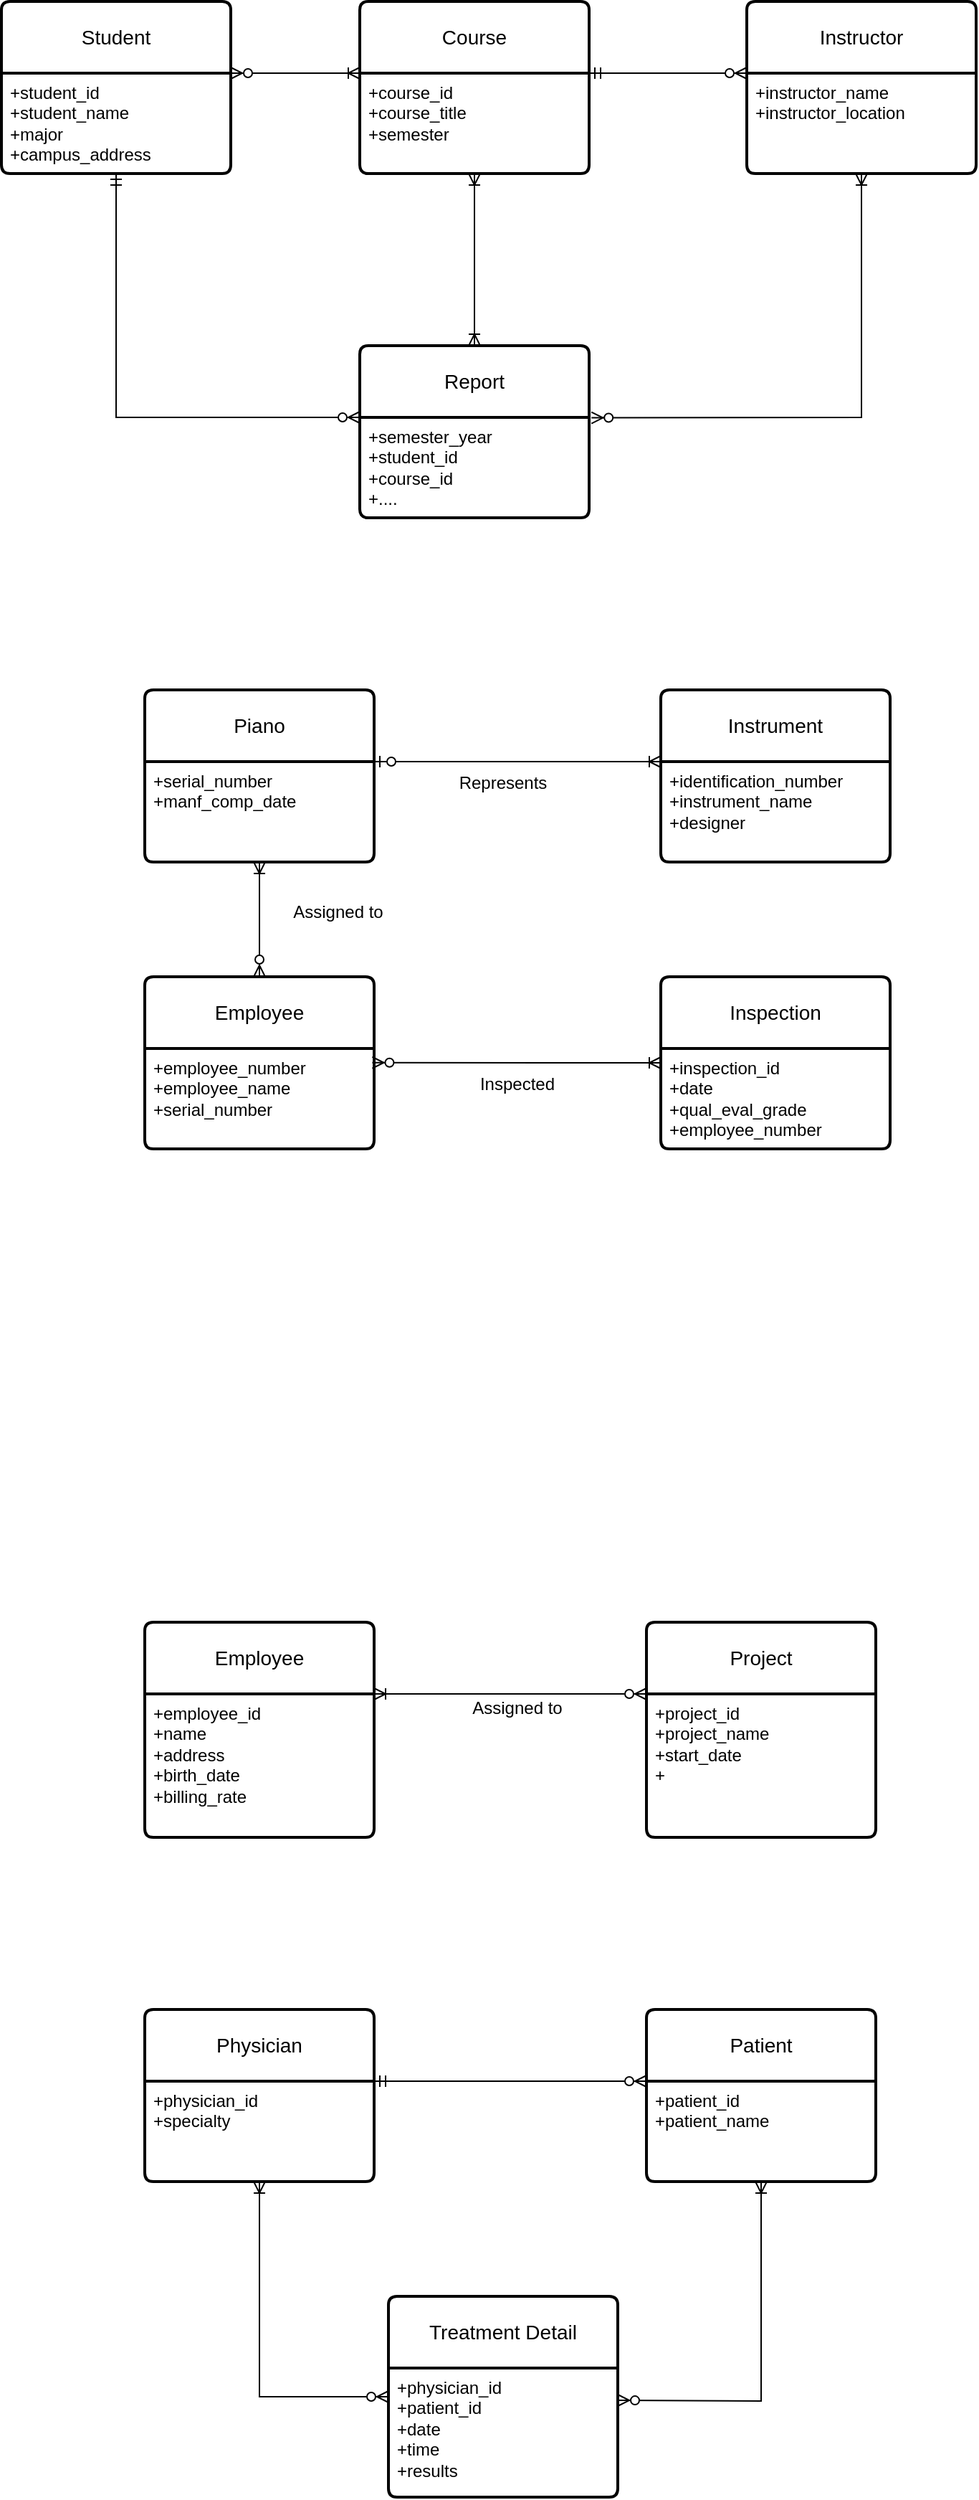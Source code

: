<mxfile version="21.1.7" type="github">
  <diagram name="Page-1" id="7PempzgWiUFxhsi43Qc2">
    <mxGraphModel dx="1370" dy="557" grid="1" gridSize="10" guides="1" tooltips="1" connect="1" arrows="1" fold="1" page="1" pageScale="1" pageWidth="850" pageHeight="1100" math="0" shadow="0">
      <root>
        <mxCell id="0" />
        <mxCell id="1" parent="0" />
        <mxCell id="xl35bQk_xtfxMdvA1Ot9-12" value="Piano" style="swimlane;childLayout=stackLayout;horizontal=1;startSize=50;horizontalStack=0;rounded=1;fontSize=14;fontStyle=0;strokeWidth=2;resizeParent=0;resizeLast=1;shadow=0;dashed=0;align=center;arcSize=4;whiteSpace=wrap;html=1;" vertex="1" parent="1">
          <mxGeometry x="100" y="520" width="160" height="120" as="geometry" />
        </mxCell>
        <mxCell id="xl35bQk_xtfxMdvA1Ot9-13" value="+serial_number&lt;br&gt;+manf_comp_date&lt;br&gt;" style="align=left;strokeColor=none;fillColor=none;spacingLeft=4;fontSize=12;verticalAlign=top;resizable=0;rotatable=0;part=1;html=1;" vertex="1" parent="xl35bQk_xtfxMdvA1Ot9-12">
          <mxGeometry y="50" width="160" height="70" as="geometry" />
        </mxCell>
        <mxCell id="xl35bQk_xtfxMdvA1Ot9-14" value="Instrument" style="swimlane;childLayout=stackLayout;horizontal=1;startSize=50;horizontalStack=0;rounded=1;fontSize=14;fontStyle=0;strokeWidth=2;resizeParent=0;resizeLast=1;shadow=0;dashed=0;align=center;arcSize=4;whiteSpace=wrap;html=1;" vertex="1" parent="1">
          <mxGeometry x="460" y="520" width="160" height="120" as="geometry" />
        </mxCell>
        <mxCell id="xl35bQk_xtfxMdvA1Ot9-15" value="+identification_number&lt;br&gt;+instrument_name&lt;br&gt;+designer" style="align=left;strokeColor=none;fillColor=none;spacingLeft=4;fontSize=12;verticalAlign=top;resizable=0;rotatable=0;part=1;html=1;" vertex="1" parent="xl35bQk_xtfxMdvA1Ot9-14">
          <mxGeometry y="50" width="160" height="70" as="geometry" />
        </mxCell>
        <mxCell id="xl35bQk_xtfxMdvA1Ot9-18" value="Represents" style="text;html=1;strokeColor=none;fillColor=none;align=center;verticalAlign=middle;whiteSpace=wrap;rounded=0;" vertex="1" parent="1">
          <mxGeometry x="320" y="570" width="60" height="30" as="geometry" />
        </mxCell>
        <mxCell id="xl35bQk_xtfxMdvA1Ot9-19" value="" style="edgeStyle=entityRelationEdgeStyle;fontSize=12;html=1;endArrow=ERoneToMany;startArrow=ERzeroToOne;rounded=0;entryX=0;entryY=0;entryDx=0;entryDy=0;exitX=1;exitY=0;exitDx=0;exitDy=0;" edge="1" parent="1" source="xl35bQk_xtfxMdvA1Ot9-13" target="xl35bQk_xtfxMdvA1Ot9-15">
          <mxGeometry width="100" height="100" relative="1" as="geometry">
            <mxPoint x="240" y="630" as="sourcePoint" />
            <mxPoint x="340" y="530" as="targetPoint" />
          </mxGeometry>
        </mxCell>
        <mxCell id="xl35bQk_xtfxMdvA1Ot9-22" value="Inspection" style="swimlane;childLayout=stackLayout;horizontal=1;startSize=50;horizontalStack=0;rounded=1;fontSize=14;fontStyle=0;strokeWidth=2;resizeParent=0;resizeLast=1;shadow=0;dashed=0;align=center;arcSize=4;whiteSpace=wrap;html=1;" vertex="1" parent="1">
          <mxGeometry x="460" y="720" width="160" height="120" as="geometry" />
        </mxCell>
        <mxCell id="xl35bQk_xtfxMdvA1Ot9-23" value="+inspection_id&lt;br&gt;+date&lt;br&gt;&lt;div&gt;+qual_eval_grade&lt;/div&gt;&lt;div&gt;+employee_number&lt;br&gt;&lt;/div&gt;" style="align=left;strokeColor=none;fillColor=none;spacingLeft=4;fontSize=12;verticalAlign=top;resizable=0;rotatable=0;part=1;html=1;" vertex="1" parent="xl35bQk_xtfxMdvA1Ot9-22">
          <mxGeometry y="50" width="160" height="70" as="geometry" />
        </mxCell>
        <mxCell id="xl35bQk_xtfxMdvA1Ot9-20" value="Employee" style="swimlane;childLayout=stackLayout;horizontal=1;startSize=50;horizontalStack=0;rounded=1;fontSize=14;fontStyle=0;strokeWidth=2;resizeParent=0;resizeLast=1;shadow=0;dashed=0;align=center;arcSize=4;whiteSpace=wrap;html=1;" vertex="1" parent="1">
          <mxGeometry x="100" y="720" width="160" height="120" as="geometry" />
        </mxCell>
        <mxCell id="xl35bQk_xtfxMdvA1Ot9-21" value="+employee_number&lt;br&gt;+employee_name&lt;br&gt;+serial_number" style="align=left;strokeColor=none;fillColor=none;spacingLeft=4;fontSize=12;verticalAlign=top;resizable=0;rotatable=0;part=1;html=1;" vertex="1" parent="xl35bQk_xtfxMdvA1Ot9-20">
          <mxGeometry y="50" width="160" height="70" as="geometry" />
        </mxCell>
        <mxCell id="xl35bQk_xtfxMdvA1Ot9-26" value="" style="fontSize=12;html=1;endArrow=ERoneToMany;startArrow=ERzeroToMany;rounded=0;exitX=0.5;exitY=0;exitDx=0;exitDy=0;entryX=0.5;entryY=1;entryDx=0;entryDy=0;" edge="1" parent="1" source="xl35bQk_xtfxMdvA1Ot9-20" target="xl35bQk_xtfxMdvA1Ot9-13">
          <mxGeometry width="100" height="100" relative="1" as="geometry">
            <mxPoint x="140" y="700" as="sourcePoint" />
            <mxPoint x="190" y="660" as="targetPoint" />
          </mxGeometry>
        </mxCell>
        <mxCell id="xl35bQk_xtfxMdvA1Ot9-27" value="" style="fontSize=12;html=1;endArrow=ERoneToMany;startArrow=ERzeroToMany;rounded=0;entryX=0;entryY=0.5;entryDx=0;entryDy=0;exitX=0.992;exitY=0.141;exitDx=0;exitDy=0;exitPerimeter=0;" edge="1" parent="1" source="xl35bQk_xtfxMdvA1Ot9-21" target="xl35bQk_xtfxMdvA1Ot9-22">
          <mxGeometry width="100" height="100" relative="1" as="geometry">
            <mxPoint x="290" y="740" as="sourcePoint" />
            <mxPoint x="390" y="640" as="targetPoint" />
          </mxGeometry>
        </mxCell>
        <mxCell id="xl35bQk_xtfxMdvA1Ot9-28" value="Assigned to" style="text;html=1;strokeColor=none;fillColor=none;align=center;verticalAlign=middle;whiteSpace=wrap;rounded=0;" vertex="1" parent="1">
          <mxGeometry x="190" y="660" width="90" height="30" as="geometry" />
        </mxCell>
        <mxCell id="xl35bQk_xtfxMdvA1Ot9-29" value="&lt;div&gt;Inspected&lt;/div&gt;" style="text;html=1;strokeColor=none;fillColor=none;align=center;verticalAlign=middle;whiteSpace=wrap;rounded=0;" vertex="1" parent="1">
          <mxGeometry x="330" y="780" width="60" height="30" as="geometry" />
        </mxCell>
        <mxCell id="xl35bQk_xtfxMdvA1Ot9-30" value="Student" style="swimlane;childLayout=stackLayout;horizontal=1;startSize=50;horizontalStack=0;rounded=1;fontSize=14;fontStyle=0;strokeWidth=2;resizeParent=0;resizeLast=1;shadow=0;dashed=0;align=center;arcSize=4;whiteSpace=wrap;html=1;" vertex="1" parent="1">
          <mxGeometry y="40" width="160" height="120" as="geometry" />
        </mxCell>
        <mxCell id="xl35bQk_xtfxMdvA1Ot9-31" value="+student_id&lt;br&gt;+student_name&lt;br&gt;&lt;div&gt;+major&lt;/div&gt;&lt;div&gt;+campus_address&lt;br&gt;&lt;/div&gt;" style="align=left;strokeColor=none;fillColor=none;spacingLeft=4;fontSize=12;verticalAlign=top;resizable=0;rotatable=0;part=1;html=1;" vertex="1" parent="xl35bQk_xtfxMdvA1Ot9-30">
          <mxGeometry y="50" width="160" height="70" as="geometry" />
        </mxCell>
        <mxCell id="xl35bQk_xtfxMdvA1Ot9-32" value="Instructor" style="swimlane;childLayout=stackLayout;horizontal=1;startSize=50;horizontalStack=0;rounded=1;fontSize=14;fontStyle=0;strokeWidth=2;resizeParent=0;resizeLast=1;shadow=0;dashed=0;align=center;arcSize=4;whiteSpace=wrap;html=1;" vertex="1" parent="1">
          <mxGeometry x="520" y="40" width="160" height="120" as="geometry" />
        </mxCell>
        <mxCell id="xl35bQk_xtfxMdvA1Ot9-33" value="+instructor_name&lt;br&gt;+instructor_location&lt;br&gt;" style="align=left;strokeColor=none;fillColor=none;spacingLeft=4;fontSize=12;verticalAlign=top;resizable=0;rotatable=0;part=1;html=1;" vertex="1" parent="xl35bQk_xtfxMdvA1Ot9-32">
          <mxGeometry y="50" width="160" height="70" as="geometry" />
        </mxCell>
        <mxCell id="xl35bQk_xtfxMdvA1Ot9-34" value="&lt;div&gt;Course&lt;/div&gt;" style="swimlane;childLayout=stackLayout;horizontal=1;startSize=50;horizontalStack=0;rounded=1;fontSize=14;fontStyle=0;strokeWidth=2;resizeParent=0;resizeLast=1;shadow=0;dashed=0;align=center;arcSize=4;whiteSpace=wrap;html=1;" vertex="1" parent="1">
          <mxGeometry x="250" y="40" width="160" height="120" as="geometry" />
        </mxCell>
        <mxCell id="xl35bQk_xtfxMdvA1Ot9-35" value="+course_id&lt;br&gt;+course_title&lt;br&gt;+semester" style="align=left;strokeColor=none;fillColor=none;spacingLeft=4;fontSize=12;verticalAlign=top;resizable=0;rotatable=0;part=1;html=1;" vertex="1" parent="xl35bQk_xtfxMdvA1Ot9-34">
          <mxGeometry y="50" width="160" height="70" as="geometry" />
        </mxCell>
        <mxCell id="xl35bQk_xtfxMdvA1Ot9-36" value="Report" style="swimlane;childLayout=stackLayout;horizontal=1;startSize=50;horizontalStack=0;rounded=1;fontSize=14;fontStyle=0;strokeWidth=2;resizeParent=0;resizeLast=1;shadow=0;dashed=0;align=center;arcSize=4;whiteSpace=wrap;html=1;" vertex="1" parent="1">
          <mxGeometry x="250" y="280" width="160" height="120" as="geometry" />
        </mxCell>
        <mxCell id="xl35bQk_xtfxMdvA1Ot9-37" value="+semester_year&lt;br&gt;+student_id&lt;br&gt;&lt;div&gt;+course_id&lt;/div&gt;&lt;div&gt;+....&lt;br&gt;&lt;/div&gt;" style="align=left;strokeColor=none;fillColor=none;spacingLeft=4;fontSize=12;verticalAlign=top;resizable=0;rotatable=0;part=1;html=1;" vertex="1" parent="xl35bQk_xtfxMdvA1Ot9-36">
          <mxGeometry y="50" width="160" height="70" as="geometry" />
        </mxCell>
        <mxCell id="xl35bQk_xtfxMdvA1Ot9-39" value="" style="fontSize=12;html=1;endArrow=ERoneToMany;startArrow=ERzeroToMany;rounded=0;entryX=0;entryY=0;entryDx=0;entryDy=0;exitX=1;exitY=0;exitDx=0;exitDy=0;" edge="1" parent="1" source="xl35bQk_xtfxMdvA1Ot9-31" target="xl35bQk_xtfxMdvA1Ot9-35">
          <mxGeometry width="100" height="100" relative="1" as="geometry">
            <mxPoint x="280" y="270" as="sourcePoint" />
            <mxPoint x="380" y="170" as="targetPoint" />
          </mxGeometry>
        </mxCell>
        <mxCell id="xl35bQk_xtfxMdvA1Ot9-40" value="" style="fontSize=12;html=1;endArrow=ERzeroToMany;startArrow=ERmandOne;rounded=0;entryX=0;entryY=0;entryDx=0;entryDy=0;exitX=0.5;exitY=1;exitDx=0;exitDy=0;" edge="1" parent="1" source="xl35bQk_xtfxMdvA1Ot9-31" target="xl35bQk_xtfxMdvA1Ot9-37">
          <mxGeometry width="100" height="100" relative="1" as="geometry">
            <mxPoint x="70" y="380" as="sourcePoint" />
            <mxPoint x="170" y="280" as="targetPoint" />
            <Array as="points">
              <mxPoint x="80" y="330" />
            </Array>
          </mxGeometry>
        </mxCell>
        <mxCell id="xl35bQk_xtfxMdvA1Ot9-41" value="" style="fontSize=12;html=1;endArrow=ERoneToMany;startArrow=ERoneToMany;rounded=0;entryX=0.5;entryY=1;entryDx=0;entryDy=0;exitX=0.5;exitY=0;exitDx=0;exitDy=0;" edge="1" parent="1" source="xl35bQk_xtfxMdvA1Ot9-36" target="xl35bQk_xtfxMdvA1Ot9-35">
          <mxGeometry width="100" height="100" relative="1" as="geometry">
            <mxPoint x="270" y="270" as="sourcePoint" />
            <mxPoint x="370" y="170" as="targetPoint" />
          </mxGeometry>
        </mxCell>
        <mxCell id="xl35bQk_xtfxMdvA1Ot9-42" value="" style="fontSize=12;html=1;endArrow=ERoneToMany;startArrow=ERzeroToMany;rounded=0;entryX=0.5;entryY=1;entryDx=0;entryDy=0;exitX=1.01;exitY=0.419;exitDx=0;exitDy=0;exitPerimeter=0;" edge="1" parent="1" source="xl35bQk_xtfxMdvA1Ot9-36" target="xl35bQk_xtfxMdvA1Ot9-33">
          <mxGeometry width="100" height="100" relative="1" as="geometry">
            <mxPoint x="520" y="380" as="sourcePoint" />
            <mxPoint x="620" y="280" as="targetPoint" />
            <Array as="points">
              <mxPoint x="600" y="330" />
            </Array>
          </mxGeometry>
        </mxCell>
        <mxCell id="xl35bQk_xtfxMdvA1Ot9-43" value="" style="fontSize=12;html=1;endArrow=ERzeroToMany;startArrow=ERmandOne;rounded=0;exitX=1;exitY=0;exitDx=0;exitDy=0;" edge="1" parent="1" source="xl35bQk_xtfxMdvA1Ot9-35">
          <mxGeometry width="100" height="100" relative="1" as="geometry">
            <mxPoint x="410" y="180" as="sourcePoint" />
            <mxPoint x="520" y="90" as="targetPoint" />
          </mxGeometry>
        </mxCell>
        <mxCell id="xl35bQk_xtfxMdvA1Ot9-44" value="Employee" style="swimlane;childLayout=stackLayout;horizontal=1;startSize=50;horizontalStack=0;rounded=1;fontSize=14;fontStyle=0;strokeWidth=2;resizeParent=0;resizeLast=1;shadow=0;dashed=0;align=center;arcSize=4;whiteSpace=wrap;html=1;" vertex="1" parent="1">
          <mxGeometry x="100" y="1170" width="160" height="150" as="geometry" />
        </mxCell>
        <mxCell id="xl35bQk_xtfxMdvA1Ot9-45" value="+employee_id&lt;br&gt;+name&lt;br&gt;&lt;div&gt;+address&lt;/div&gt;&lt;div&gt;+birth_date&lt;/div&gt;&lt;div&gt;+billing_rate&lt;br&gt;&lt;/div&gt;" style="align=left;strokeColor=none;fillColor=none;spacingLeft=4;fontSize=12;verticalAlign=top;resizable=0;rotatable=0;part=1;html=1;" vertex="1" parent="xl35bQk_xtfxMdvA1Ot9-44">
          <mxGeometry y="50" width="160" height="100" as="geometry" />
        </mxCell>
        <mxCell id="xl35bQk_xtfxMdvA1Ot9-46" value="Project" style="swimlane;childLayout=stackLayout;horizontal=1;startSize=50;horizontalStack=0;rounded=1;fontSize=14;fontStyle=0;strokeWidth=2;resizeParent=0;resizeLast=1;shadow=0;dashed=0;align=center;arcSize=4;whiteSpace=wrap;html=1;" vertex="1" parent="1">
          <mxGeometry x="450" y="1170" width="160" height="150" as="geometry" />
        </mxCell>
        <mxCell id="xl35bQk_xtfxMdvA1Ot9-47" value="+project_id&lt;br&gt;+project_name&lt;br&gt;&lt;div&gt;+start_date&lt;/div&gt;&lt;div&gt;+&lt;br&gt;&lt;/div&gt;" style="align=left;strokeColor=none;fillColor=none;spacingLeft=4;fontSize=12;verticalAlign=top;resizable=0;rotatable=0;part=1;html=1;" vertex="1" parent="xl35bQk_xtfxMdvA1Ot9-46">
          <mxGeometry y="50" width="160" height="100" as="geometry" />
        </mxCell>
        <mxCell id="xl35bQk_xtfxMdvA1Ot9-48" value="" style="fontSize=12;html=1;endArrow=ERoneToMany;startArrow=ERzeroToMany;rounded=0;entryX=1;entryY=0;entryDx=0;entryDy=0;exitX=0;exitY=0;exitDx=0;exitDy=0;" edge="1" parent="1" source="xl35bQk_xtfxMdvA1Ot9-47" target="xl35bQk_xtfxMdvA1Ot9-45">
          <mxGeometry width="100" height="100" relative="1" as="geometry">
            <mxPoint x="300" y="1170" as="sourcePoint" />
            <mxPoint x="400" y="1070" as="targetPoint" />
          </mxGeometry>
        </mxCell>
        <mxCell id="xl35bQk_xtfxMdvA1Ot9-49" value="Assigned to" style="text;html=1;strokeColor=none;fillColor=none;align=center;verticalAlign=middle;whiteSpace=wrap;rounded=0;" vertex="1" parent="1">
          <mxGeometry x="325" y="1215" width="70" height="30" as="geometry" />
        </mxCell>
        <mxCell id="xl35bQk_xtfxMdvA1Ot9-50" value="Physician" style="swimlane;childLayout=stackLayout;horizontal=1;startSize=50;horizontalStack=0;rounded=1;fontSize=14;fontStyle=0;strokeWidth=2;resizeParent=0;resizeLast=1;shadow=0;dashed=0;align=center;arcSize=4;whiteSpace=wrap;html=1;" vertex="1" parent="1">
          <mxGeometry x="100" y="1440" width="160" height="120" as="geometry" />
        </mxCell>
        <mxCell id="xl35bQk_xtfxMdvA1Ot9-51" value="+physician_id&lt;br&gt;+specialty&lt;br&gt;" style="align=left;strokeColor=none;fillColor=none;spacingLeft=4;fontSize=12;verticalAlign=top;resizable=0;rotatable=0;part=1;html=1;" vertex="1" parent="xl35bQk_xtfxMdvA1Ot9-50">
          <mxGeometry y="50" width="160" height="70" as="geometry" />
        </mxCell>
        <mxCell id="xl35bQk_xtfxMdvA1Ot9-52" value="Patient" style="swimlane;childLayout=stackLayout;horizontal=1;startSize=50;horizontalStack=0;rounded=1;fontSize=14;fontStyle=0;strokeWidth=2;resizeParent=0;resizeLast=1;shadow=0;dashed=0;align=center;arcSize=4;whiteSpace=wrap;html=1;" vertex="1" parent="1">
          <mxGeometry x="450" y="1440" width="160" height="120" as="geometry" />
        </mxCell>
        <mxCell id="xl35bQk_xtfxMdvA1Ot9-53" value="&lt;div&gt;+patient_id&lt;/div&gt;&lt;div&gt;+patient_name&lt;br&gt;&lt;/div&gt;" style="align=left;strokeColor=none;fillColor=none;spacingLeft=4;fontSize=12;verticalAlign=top;resizable=0;rotatable=0;part=1;html=1;" vertex="1" parent="xl35bQk_xtfxMdvA1Ot9-52">
          <mxGeometry y="50" width="160" height="70" as="geometry" />
        </mxCell>
        <mxCell id="xl35bQk_xtfxMdvA1Ot9-54" value="Treatment Detail" style="swimlane;childLayout=stackLayout;horizontal=1;startSize=50;horizontalStack=0;rounded=1;fontSize=14;fontStyle=0;strokeWidth=2;resizeParent=0;resizeLast=1;shadow=0;dashed=0;align=center;arcSize=4;whiteSpace=wrap;html=1;" vertex="1" parent="1">
          <mxGeometry x="270" y="1640" width="160" height="140" as="geometry" />
        </mxCell>
        <mxCell id="xl35bQk_xtfxMdvA1Ot9-55" value="&lt;div&gt;+physician_id&lt;/div&gt;&lt;div&gt;+patient_id&lt;/div&gt;&lt;div&gt;+date&lt;/div&gt;&lt;div&gt;+time&lt;/div&gt;&lt;div&gt;+results&lt;br&gt;&lt;/div&gt;" style="align=left;strokeColor=none;fillColor=none;spacingLeft=4;fontSize=12;verticalAlign=top;resizable=0;rotatable=0;part=1;html=1;" vertex="1" parent="xl35bQk_xtfxMdvA1Ot9-54">
          <mxGeometry y="50" width="160" height="90" as="geometry" />
        </mxCell>
        <mxCell id="xl35bQk_xtfxMdvA1Ot9-56" value="" style="fontSize=12;html=1;endArrow=ERzeroToMany;startArrow=ERmandOne;rounded=0;exitX=1;exitY=0;exitDx=0;exitDy=0;entryX=0;entryY=0;entryDx=0;entryDy=0;" edge="1" parent="1" source="xl35bQk_xtfxMdvA1Ot9-51" target="xl35bQk_xtfxMdvA1Ot9-53">
          <mxGeometry width="100" height="100" relative="1" as="geometry">
            <mxPoint x="310" y="1590" as="sourcePoint" />
            <mxPoint x="410" y="1490" as="targetPoint" />
          </mxGeometry>
        </mxCell>
        <mxCell id="xl35bQk_xtfxMdvA1Ot9-58" value="" style="fontSize=12;html=1;endArrow=ERoneToMany;startArrow=ERzeroToMany;rounded=0;entryX=0.5;entryY=1;entryDx=0;entryDy=0;exitX=0;exitY=0.5;exitDx=0;exitDy=0;" edge="1" parent="1" source="xl35bQk_xtfxMdvA1Ot9-54" target="xl35bQk_xtfxMdvA1Ot9-51">
          <mxGeometry width="100" height="100" relative="1" as="geometry">
            <mxPoint x="310" y="1590" as="sourcePoint" />
            <mxPoint x="410" y="1490" as="targetPoint" />
            <Array as="points">
              <mxPoint x="180" y="1710" />
            </Array>
          </mxGeometry>
        </mxCell>
        <mxCell id="xl35bQk_xtfxMdvA1Ot9-59" value="" style="fontSize=12;html=1;endArrow=ERoneToMany;startArrow=ERzeroToMany;rounded=0;entryX=0.5;entryY=1;entryDx=0;entryDy=0;exitX=1;exitY=0.25;exitDx=0;exitDy=0;" edge="1" parent="1" source="xl35bQk_xtfxMdvA1Ot9-55" target="xl35bQk_xtfxMdvA1Ot9-53">
          <mxGeometry width="100" height="100" relative="1" as="geometry">
            <mxPoint x="460" y="1720" as="sourcePoint" />
            <mxPoint x="560" y="1620" as="targetPoint" />
            <Array as="points">
              <mxPoint x="530" y="1713" />
            </Array>
          </mxGeometry>
        </mxCell>
      </root>
    </mxGraphModel>
  </diagram>
</mxfile>
